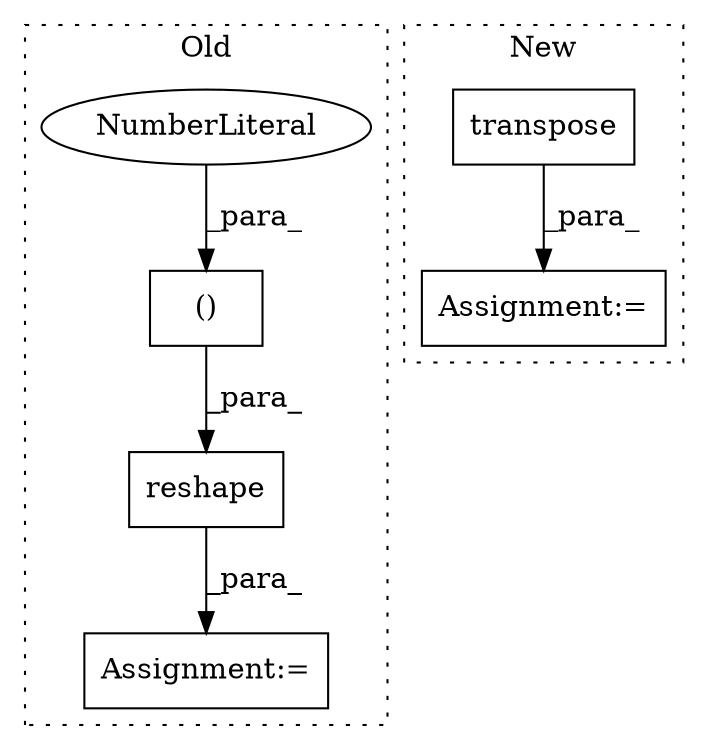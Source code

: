 digraph G {
subgraph cluster0 {
1 [label="reshape" a="32" s="1958,2103" l="8,2" shape="box"];
4 [label="Assignment:=" a="7" s="1940" l="1" shape="box"];
5 [label="()" a="106" s="2059" l="44" shape="box"];
6 [label="NumberLiteral" a="34" s="2102" l="1" shape="ellipse"];
label = "Old";
style="dotted";
}
subgraph cluster1 {
2 [label="transpose" a="32" s="2214,2268" l="10,2" shape="box"];
3 [label="Assignment:=" a="7" s="2196" l="1" shape="box"];
label = "New";
style="dotted";
}
1 -> 4 [label="_para_"];
2 -> 3 [label="_para_"];
5 -> 1 [label="_para_"];
6 -> 5 [label="_para_"];
}